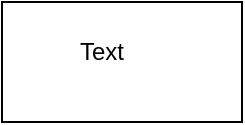 <mxfile version="16.5.2" type="github">
  <diagram id="XVNwGBKXXiUCmIGjzJBJ" name="Page-1">
    <mxGraphModel dx="900" dy="2231" grid="1" gridSize="10" guides="1" tooltips="1" connect="1" arrows="1" fold="1" page="1" pageScale="1" pageWidth="827" pageHeight="1169" math="0" shadow="0">
      <root>
        <mxCell id="0" />
        <mxCell id="1" parent="0" />
        <mxCell id="iTwx5wYCYOY7-qExCz9J-1" value="" style="rounded=0;whiteSpace=wrap;html=1;" vertex="1" parent="1">
          <mxGeometry x="100" y="-1050" width="120" height="60" as="geometry" />
        </mxCell>
        <mxCell id="iTwx5wYCYOY7-qExCz9J-2" value="Text" style="text;html=1;strokeColor=none;fillColor=none;align=center;verticalAlign=middle;whiteSpace=wrap;rounded=0;" vertex="1" parent="1">
          <mxGeometry x="120" y="-1040" width="60" height="30" as="geometry" />
        </mxCell>
      </root>
    </mxGraphModel>
  </diagram>
</mxfile>
